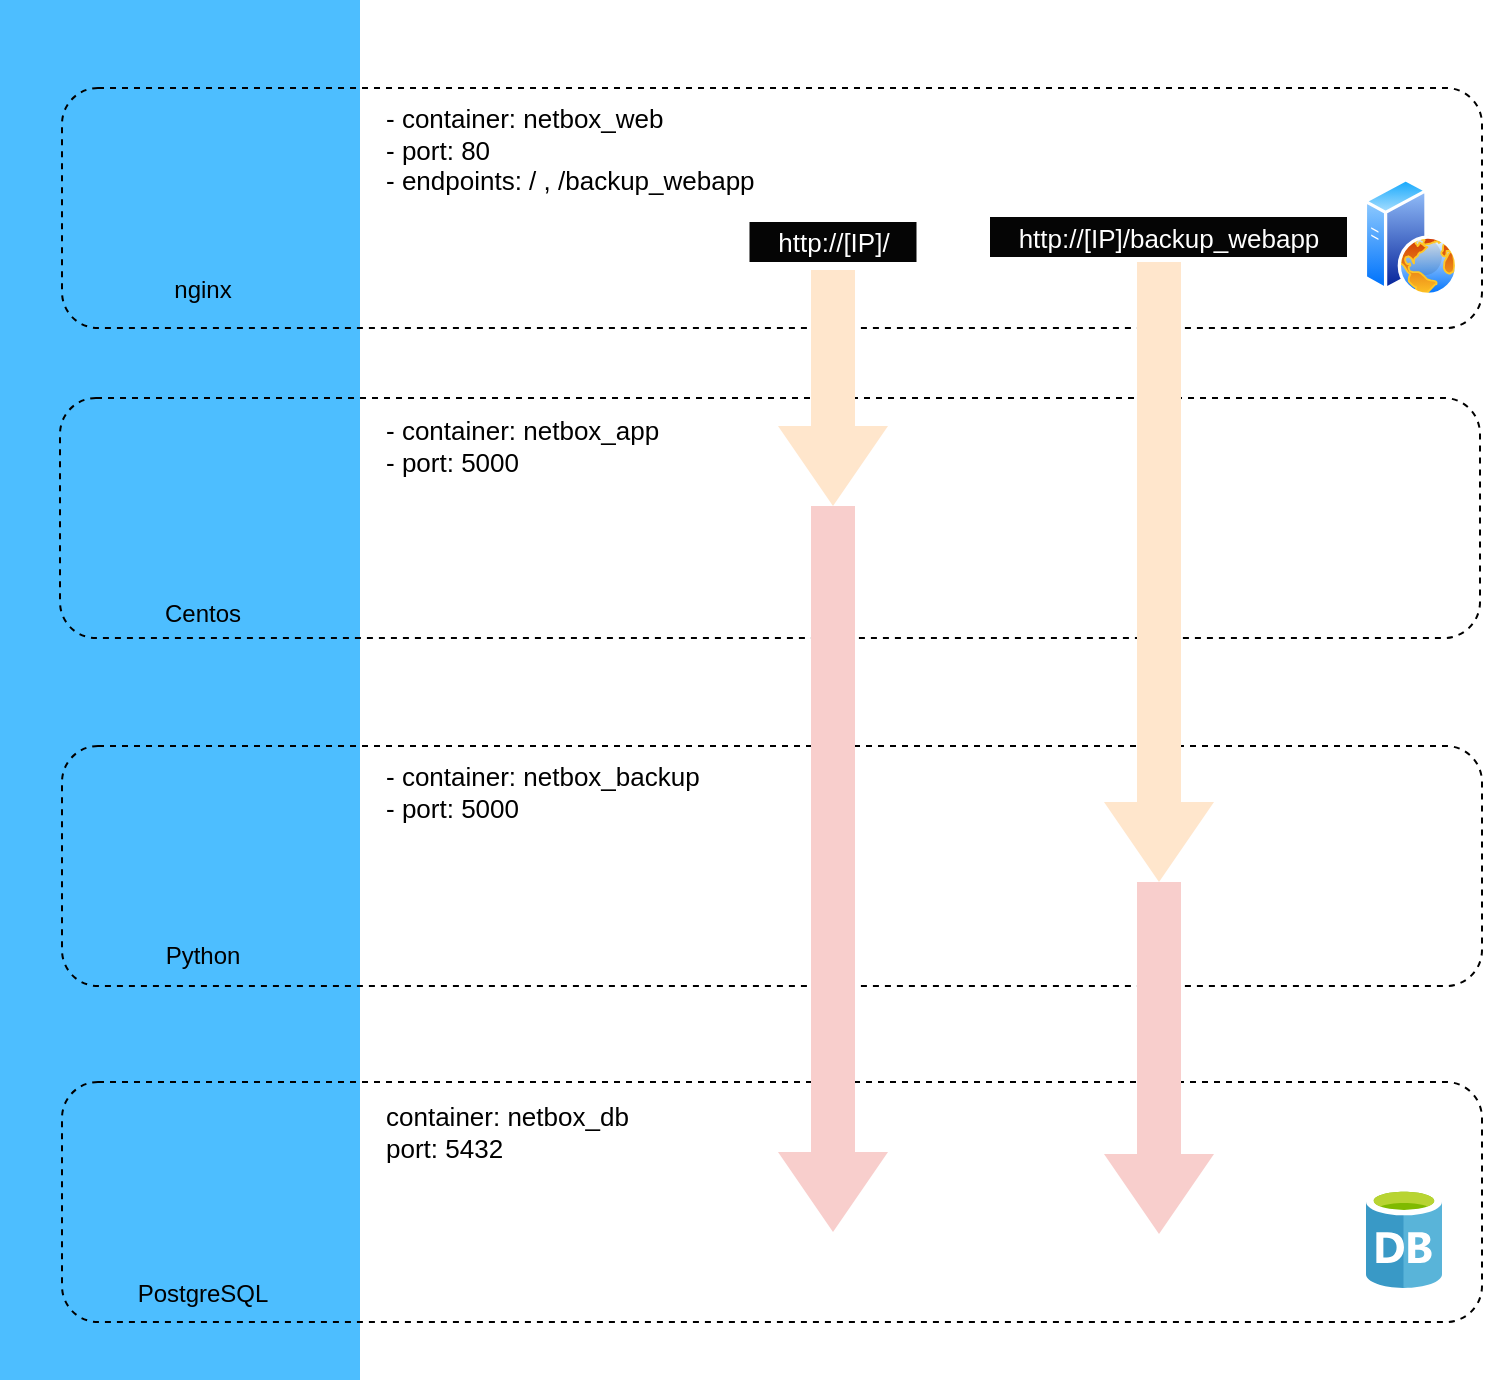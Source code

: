<mxfile version="14.3.2" type="device"><diagram id="ijKHptQXrff5W5OKXtzB" name="Page-1"><mxGraphModel dx="1370" dy="775" grid="0" gridSize="10" guides="1" tooltips="1" connect="1" arrows="1" fold="1" page="1" pageScale="1" pageWidth="850" pageHeight="1100" background="#FFFFFF" math="0" shadow="0"><root><mxCell id="0"/><mxCell id="1" parent="0"/><mxCell id="Qlw0HxZvQ6ot-ZgdqBtg-21" value="" style="rounded=0;whiteSpace=wrap;html=1;fontSize=18;strokeColor=none;fillColor=#4DBEFF;" vertex="1" parent="1"><mxGeometry x="69" y="117" width="180" height="690" as="geometry"/></mxCell><mxCell id="Qlw0HxZvQ6ot-ZgdqBtg-22" value="nginx" style="shape=image;html=1;verticalAlign=top;verticalLabelPosition=bottom;labelBackgroundColor=none;imageAspect=0;aspect=fixed;image=https://cdn4.iconfinder.com/data/icons/logos-brands-5/24/nginx-128.png;rounded=0;fillColor=#80FF00;" vertex="1" parent="1"><mxGeometry x="130" y="168" width="80" height="80" as="geometry"/></mxCell><mxCell id="Qlw0HxZvQ6ot-ZgdqBtg-24" value="&lt;div&gt;PostgreSQL&lt;/div&gt;" style="shape=image;html=1;verticalAlign=top;verticalLabelPosition=bottom;labelBackgroundColor=none;imageAspect=0;aspect=fixed;image=https://cdn4.iconfinder.com/data/icons/logos-brands-5/24/postgresql-128.png;rounded=0;fillColor=#80FF00;" vertex="1" parent="1"><mxGeometry x="130" y="670" width="80" height="80" as="geometry"/></mxCell><mxCell id="Qlw0HxZvQ6ot-ZgdqBtg-25" value="Python" style="shape=image;html=1;verticalAlign=top;verticalLabelPosition=bottom;labelBackgroundColor=none;imageAspect=0;aspect=fixed;image=https://cdn4.iconfinder.com/data/icons/scripting-and-programming-languages/512/Python_logo-128.png;rounded=0;fillColor=#80FF00;" vertex="1" parent="1"><mxGeometry x="130" y="501" width="80" height="80" as="geometry"/></mxCell><mxCell id="Qlw0HxZvQ6ot-ZgdqBtg-27" value="&lt;div style=&quot;font-size: 12px;&quot;&gt;Centos&lt;/div&gt;" style="shape=image;html=1;verticalAlign=top;verticalLabelPosition=bottom;labelBackgroundColor=none;imageAspect=0;aspect=fixed;image=https://cdn1.iconfinder.com/data/icons/system-black-circles/512/centOS-128.png;rounded=0;fillColor=none;fontSize=12;" vertex="1" parent="1"><mxGeometry x="130" y="330" width="80" height="80" as="geometry"/></mxCell><mxCell id="Qlw0HxZvQ6ot-ZgdqBtg-41" value="" style="rounded=1;whiteSpace=wrap;html=1;dashed=1;labelBackgroundColor=none;strokeColor=#000000;fillColor=none;gradientColor=none;fontSize=12;fontColor=none;labelBorderColor=none;" vertex="1" parent="1"><mxGeometry x="100" y="658" width="710" height="120" as="geometry"/></mxCell><mxCell id="Qlw0HxZvQ6ot-ZgdqBtg-44" value="" style="rounded=1;whiteSpace=wrap;html=1;dashed=1;labelBackgroundColor=none;strokeColor=#000000;fillColor=none;gradientColor=none;fontSize=12;fontColor=none;labelBorderColor=none;" vertex="1" parent="1"><mxGeometry x="100" y="490" width="710" height="120" as="geometry"/></mxCell><mxCell id="Qlw0HxZvQ6ot-ZgdqBtg-45" value="" style="rounded=1;whiteSpace=wrap;html=1;dashed=1;labelBackgroundColor=none;strokeColor=#000000;fillColor=none;gradientColor=none;fontSize=12;fontColor=none;labelBorderColor=none;" vertex="1" parent="1"><mxGeometry x="99" y="316" width="710" height="120" as="geometry"/></mxCell><mxCell id="Qlw0HxZvQ6ot-ZgdqBtg-46" value="" style="shape=image;html=1;verticalAlign=top;verticalLabelPosition=bottom;labelBackgroundColor=#ffffff;imageAspect=0;aspect=fixed;image=https://cdn3.iconfinder.com/data/icons/luchesa-vol-9/128/Html-128.png;rounded=1;strokeColor=#141E3B;fillColor=none;gradientColor=none;fontSize=10;fontColor=none;" vertex="1" parent="1"><mxGeometry x="750.25" y="542" width="48.5" height="48.5" as="geometry"/></mxCell><mxCell id="Qlw0HxZvQ6ot-ZgdqBtg-47" value="" style="shape=image;html=1;verticalAlign=top;verticalLabelPosition=bottom;labelBackgroundColor=#ffffff;imageAspect=0;aspect=fixed;image=https://cdn3.iconfinder.com/data/icons/luchesa-vol-9/128/Html-128.png;rounded=1;strokeColor=#141E3B;fillColor=none;gradientColor=none;fontSize=10;fontColor=none;" vertex="1" parent="1"><mxGeometry x="747.5" y="370" width="54" height="54" as="geometry"/></mxCell><mxCell id="Qlw0HxZvQ6ot-ZgdqBtg-48" value="" style="shape=image;html=1;verticalAlign=top;verticalLabelPosition=bottom;labelBackgroundColor=#ffffff;imageAspect=0;aspect=fixed;image=https://cdn4.iconfinder.com/data/icons/logos-and-brands/512/97_Docker_logo_logos-128.png;rounded=1;strokeColor=#141E3B;fillColor=none;gradientColor=none;fontSize=10;fontColor=none;" vertex="1" parent="1"><mxGeometry x="753.5" y="323" width="42" height="42" as="geometry"/></mxCell><mxCell id="Qlw0HxZvQ6ot-ZgdqBtg-49" value="" style="shape=image;html=1;verticalAlign=top;verticalLabelPosition=bottom;labelBackgroundColor=#ffffff;imageAspect=0;aspect=fixed;image=https://cdn4.iconfinder.com/data/icons/logos-and-brands/512/97_Docker_logo_logos-128.png;rounded=1;strokeColor=#141E3B;fillColor=none;gradientColor=none;fontSize=10;fontColor=none;" vertex="1" parent="1"><mxGeometry x="755.5" y="499" width="38" height="38" as="geometry"/></mxCell><mxCell id="Qlw0HxZvQ6ot-ZgdqBtg-50" value="" style="shape=image;html=1;verticalAlign=top;verticalLabelPosition=bottom;labelBackgroundColor=#ffffff;imageAspect=0;aspect=fixed;image=https://cdn4.iconfinder.com/data/icons/logos-and-brands/512/97_Docker_logo_logos-128.png;rounded=1;strokeColor=#141E3B;fillColor=none;gradientColor=none;fontSize=10;fontColor=none;" vertex="1" parent="1"><mxGeometry x="750.5" y="665" width="41" height="41" as="geometry"/></mxCell><mxCell id="Qlw0HxZvQ6ot-ZgdqBtg-51" value="" style="aspect=fixed;html=1;points=[];align=center;image;fontSize=12;image=img/lib/mscae/Database_General.svg;rounded=1;labelBackgroundColor=none;strokeColor=#141E3B;fillColor=none;gradientColor=none;" vertex="1" parent="1"><mxGeometry x="752" y="711" width="38" height="50" as="geometry"/></mxCell><mxCell id="Qlw0HxZvQ6ot-ZgdqBtg-52" value="" style="aspect=fixed;perimeter=ellipsePerimeter;html=1;align=center;shadow=0;dashed=0;spacingTop=3;image;image=img/lib/active_directory/web_server.svg;rounded=1;labelBackgroundColor=none;strokeColor=#141E3B;fillColor=none;gradientColor=none;fontSize=10;fontColor=none;" vertex="1" parent="1"><mxGeometry x="750.9" y="206" width="47.2" height="59" as="geometry"/></mxCell><mxCell id="Qlw0HxZvQ6ot-ZgdqBtg-53" value="" style="rounded=1;whiteSpace=wrap;html=1;dashed=1;labelBackgroundColor=none;strokeColor=#000000;fillColor=none;gradientColor=none;fontSize=12;fontColor=none;labelBorderColor=none;" vertex="1" parent="1"><mxGeometry x="100" y="161" width="710" height="120" as="geometry"/></mxCell><mxCell id="Qlw0HxZvQ6ot-ZgdqBtg-54" value="" style="shape=image;html=1;verticalAlign=top;verticalLabelPosition=bottom;labelBackgroundColor=#ffffff;imageAspect=0;aspect=fixed;image=https://cdn4.iconfinder.com/data/icons/logos-and-brands/512/97_Docker_logo_logos-128.png;rounded=1;strokeColor=#141E3B;fillColor=none;gradientColor=none;fontSize=10;fontColor=none;" vertex="1" parent="1"><mxGeometry x="750.5" y="164" width="42" height="42" as="geometry"/></mxCell><mxCell id="Qlw0HxZvQ6ot-ZgdqBtg-55" value="&lt;div&gt;container: netbox_db&lt;/div&gt;&lt;div&gt;port: 5432&lt;br&gt;&lt;/div&gt;" style="text;html=1;strokeColor=none;fillColor=none;align=left;verticalAlign=middle;whiteSpace=wrap;rounded=0;labelBackgroundColor=none;fontSize=13;fontColor=none;" vertex="1" parent="1"><mxGeometry x="260" y="673" width="130" height="20" as="geometry"/></mxCell><mxCell id="Qlw0HxZvQ6ot-ZgdqBtg-56" value="&lt;div style=&quot;font-size: 13px&quot;&gt;- container: netbox_backup&lt;/div&gt;&lt;div style=&quot;font-size: 13px&quot;&gt;- port: 5000&lt;br style=&quot;font-size: 13px&quot;&gt;&lt;/div&gt;" style="text;html=1;strokeColor=none;fillColor=none;align=left;verticalAlign=middle;whiteSpace=wrap;rounded=0;labelBackgroundColor=none;fontSize=13;fontColor=none;" vertex="1" parent="1"><mxGeometry x="260" y="503" width="177" height="20" as="geometry"/></mxCell><mxCell id="Qlw0HxZvQ6ot-ZgdqBtg-57" value="&lt;div style=&quot;font-size: 13px&quot;&gt;- container: netbox_app&lt;/div&gt;&lt;div style=&quot;font-size: 13px&quot;&gt;- port: 5000&lt;br style=&quot;font-size: 13px&quot;&gt;&lt;/div&gt;" style="text;html=1;strokeColor=none;fillColor=none;align=left;verticalAlign=middle;whiteSpace=wrap;rounded=0;labelBackgroundColor=none;fontSize=13;fontColor=none;" vertex="1" parent="1"><mxGeometry x="260" y="330" width="177" height="20" as="geometry"/></mxCell><mxCell id="Qlw0HxZvQ6ot-ZgdqBtg-58" value="&lt;div style=&quot;font-size: 13px&quot;&gt;- container: netbox_web&lt;/div&gt;&lt;div style=&quot;font-size: 13px&quot;&gt;- port: 80&lt;br&gt;&lt;/div&gt;&lt;div&gt;- endpoints: / , /backup_webapp&lt;br&gt;&lt;/div&gt;" style="text;html=1;strokeColor=none;fillColor=none;align=left;verticalAlign=middle;whiteSpace=wrap;rounded=0;labelBackgroundColor=none;fontSize=13;fontColor=none;" vertex="1" parent="1"><mxGeometry x="260" y="182" width="229" height="20" as="geometry"/></mxCell><mxCell id="Qlw0HxZvQ6ot-ZgdqBtg-67" value="" style="html=1;shadow=0;dashed=0;align=center;verticalAlign=middle;shape=mxgraph.arrows2.arrow;dy=0.6;dx=40;direction=south;notch=0;rounded=1;labelBackgroundColor=none;fontSize=13;fillColor=#ffe6cc;strokeColor=none;" vertex="1" parent="1"><mxGeometry x="458" y="252" width="55" height="118" as="geometry"/></mxCell><mxCell id="Qlw0HxZvQ6ot-ZgdqBtg-68" value="" style="html=1;shadow=0;dashed=0;align=center;verticalAlign=middle;shape=mxgraph.arrows2.arrow;dy=0.6;dx=40;direction=south;notch=0;rounded=1;labelBackgroundColor=none;fillColor=#ffe6cc;fontSize=13;strokeColor=none;" vertex="1" parent="1"><mxGeometry x="621" y="248" width="55" height="310" as="geometry"/></mxCell><mxCell id="Qlw0HxZvQ6ot-ZgdqBtg-69" value="" style="html=1;shadow=0;dashed=0;align=center;verticalAlign=middle;shape=mxgraph.arrows2.arrow;dy=0.6;dx=40;direction=south;notch=0;rounded=1;labelBackgroundColor=none;fillColor=#f8cecc;fontSize=13;strokeColor=none;" vertex="1" parent="1"><mxGeometry x="621" y="558" width="55" height="176" as="geometry"/></mxCell><mxCell id="Qlw0HxZvQ6ot-ZgdqBtg-70" value="" style="html=1;shadow=0;dashed=0;align=center;verticalAlign=middle;shape=mxgraph.arrows2.arrow;dy=0.6;dx=40;direction=south;notch=0;rounded=1;labelBackgroundColor=none;fillColor=#f8cecc;fontSize=13;strokeColor=none;" vertex="1" parent="1"><mxGeometry x="458" y="370" width="55" height="363" as="geometry"/></mxCell><mxCell id="Qlw0HxZvQ6ot-ZgdqBtg-71" value="http://[IP]/" style="text;html=1;align=center;verticalAlign=middle;whiteSpace=wrap;rounded=0;labelBackgroundColor=none;fontSize=13;fillColor=#050505;fontColor=#FFFFFF;" vertex="1" parent="1"><mxGeometry x="443.75" y="228" width="83.5" height="20" as="geometry"/></mxCell><mxCell id="Qlw0HxZvQ6ot-ZgdqBtg-72" value="http://[IP]/backup_webapp" style="text;html=1;align=center;verticalAlign=middle;whiteSpace=wrap;rounded=0;labelBackgroundColor=none;fontSize=13;fillColor=#050505;fontColor=#FFFFFF;" vertex="1" parent="1"><mxGeometry x="564" y="225.5" width="178.5" height="20" as="geometry"/></mxCell></root></mxGraphModel></diagram></mxfile>